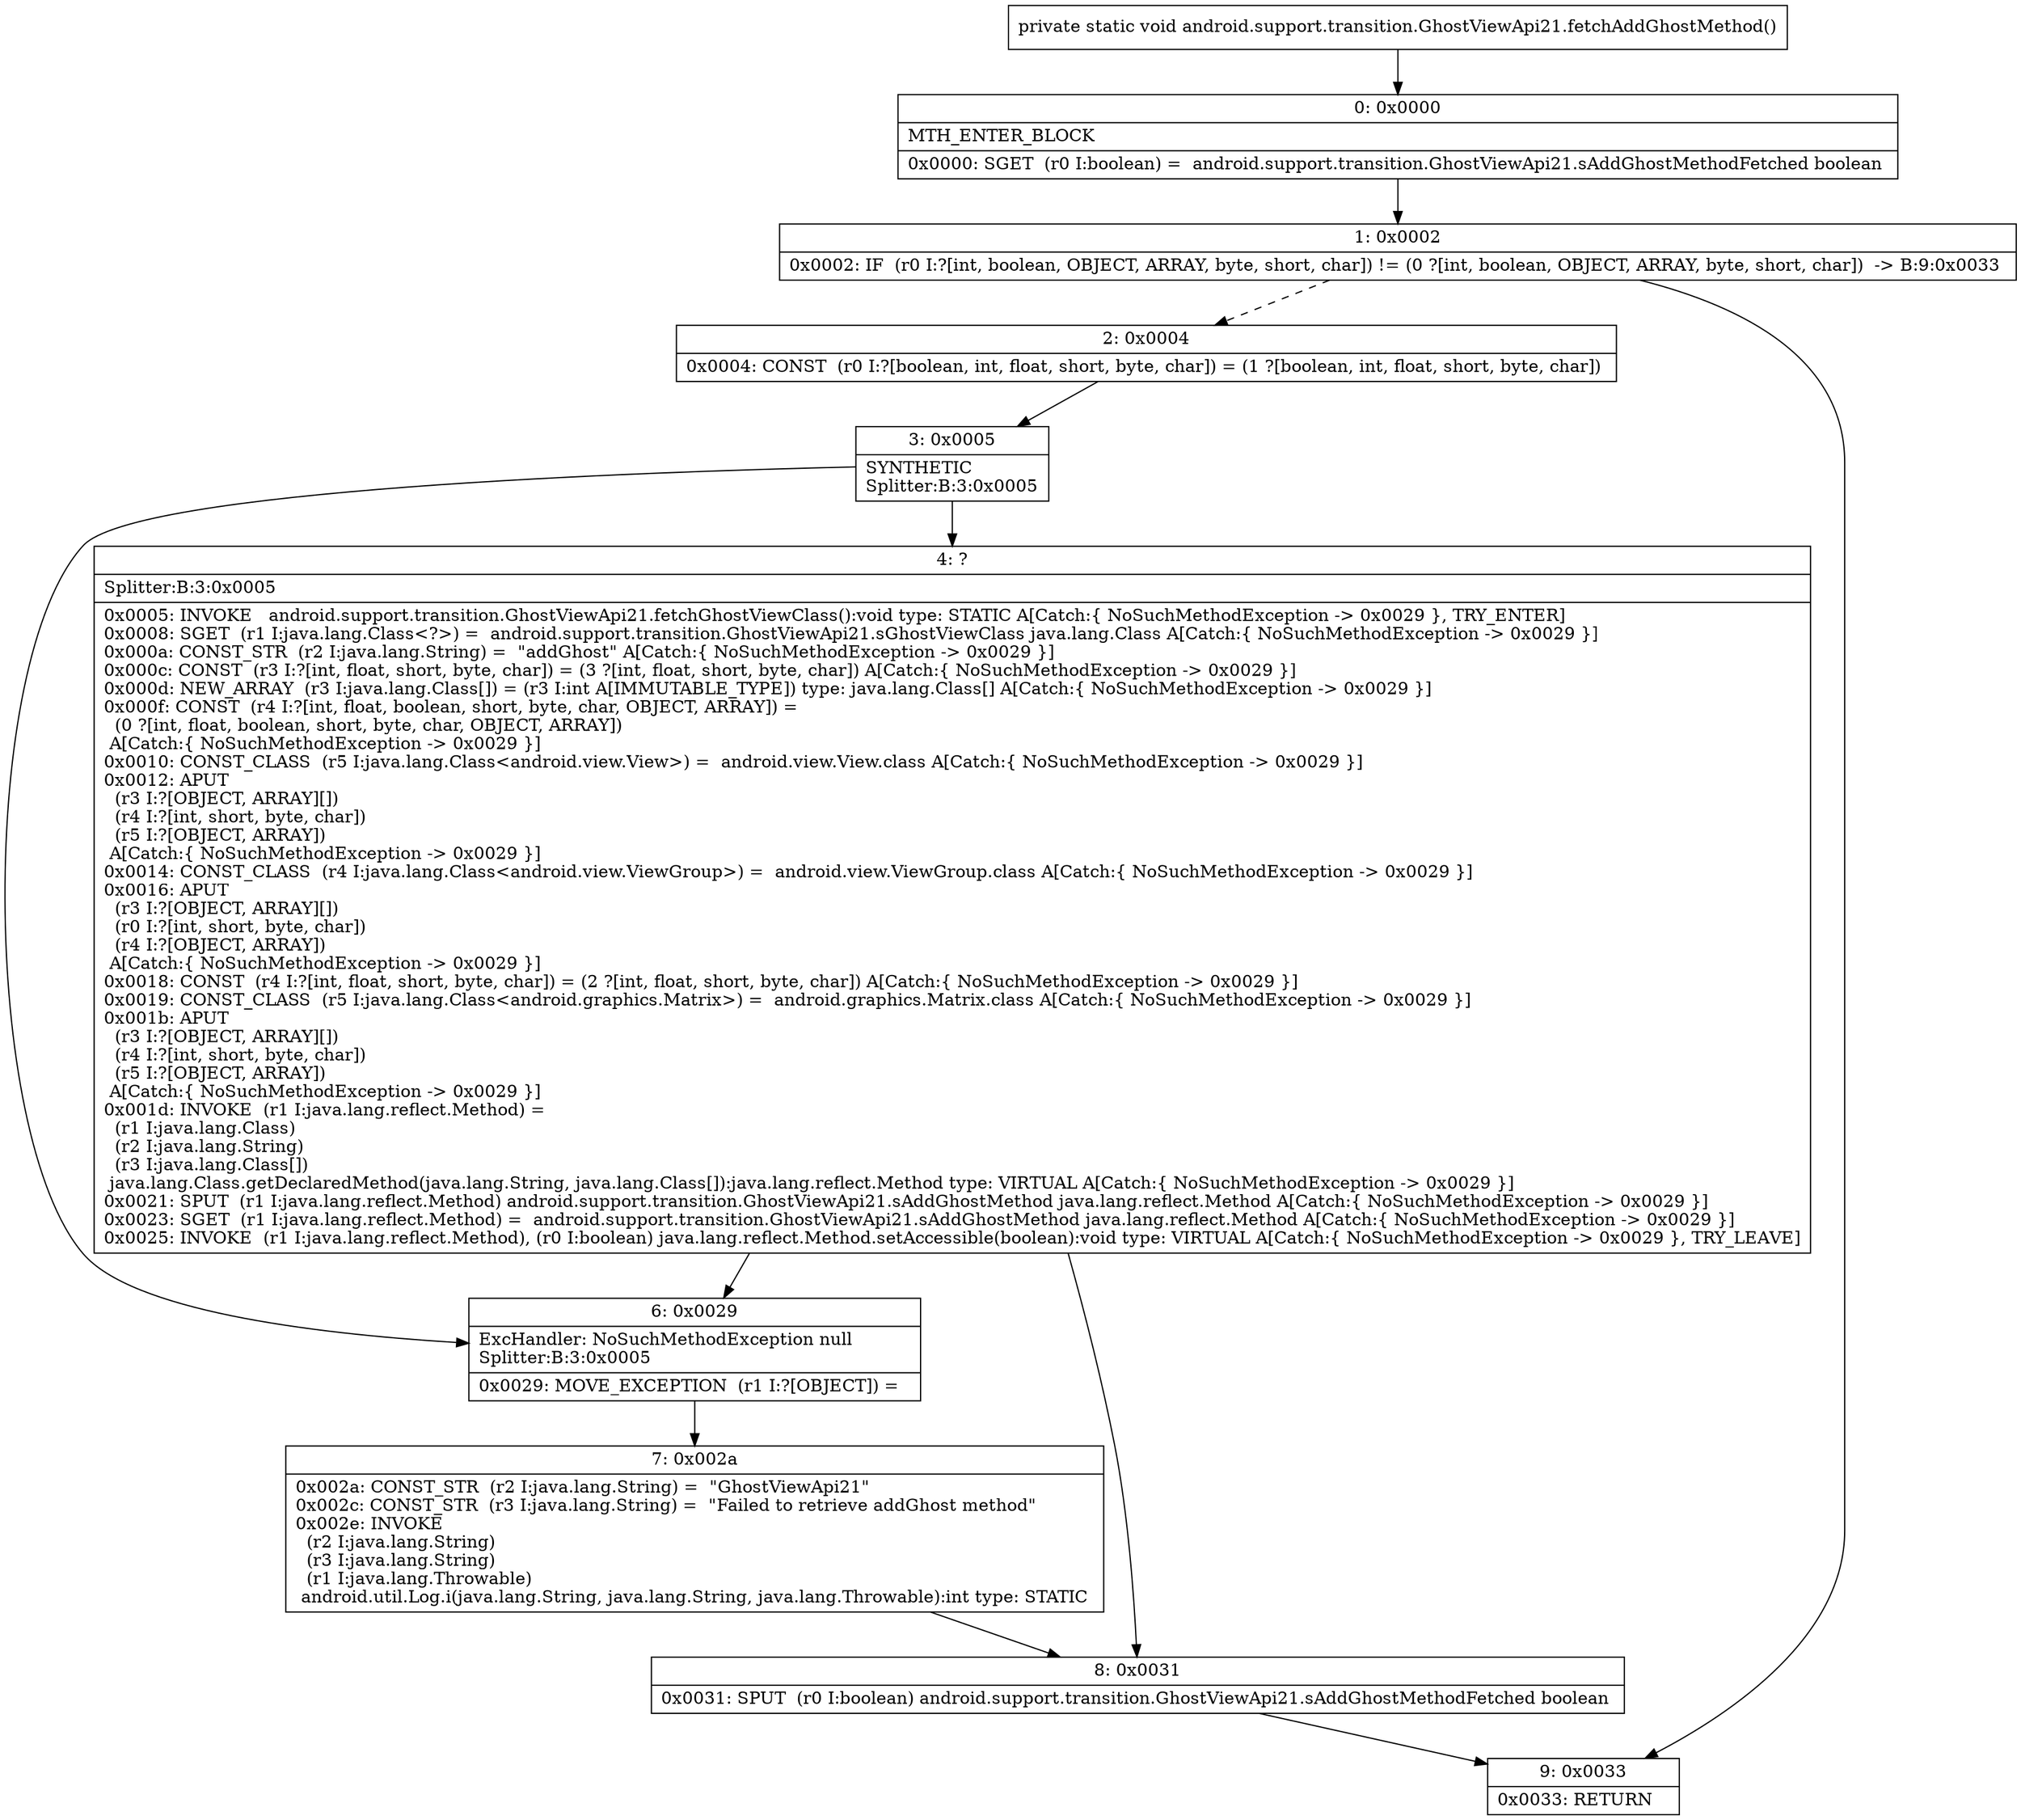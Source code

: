 digraph "CFG forandroid.support.transition.GhostViewApi21.fetchAddGhostMethod()V" {
Node_0 [shape=record,label="{0\:\ 0x0000|MTH_ENTER_BLOCK\l|0x0000: SGET  (r0 I:boolean) =  android.support.transition.GhostViewApi21.sAddGhostMethodFetched boolean \l}"];
Node_1 [shape=record,label="{1\:\ 0x0002|0x0002: IF  (r0 I:?[int, boolean, OBJECT, ARRAY, byte, short, char]) != (0 ?[int, boolean, OBJECT, ARRAY, byte, short, char])  \-\> B:9:0x0033 \l}"];
Node_2 [shape=record,label="{2\:\ 0x0004|0x0004: CONST  (r0 I:?[boolean, int, float, short, byte, char]) = (1 ?[boolean, int, float, short, byte, char]) \l}"];
Node_3 [shape=record,label="{3\:\ 0x0005|SYNTHETIC\lSplitter:B:3:0x0005\l}"];
Node_4 [shape=record,label="{4\:\ ?|Splitter:B:3:0x0005\l|0x0005: INVOKE   android.support.transition.GhostViewApi21.fetchGhostViewClass():void type: STATIC A[Catch:\{ NoSuchMethodException \-\> 0x0029 \}, TRY_ENTER]\l0x0008: SGET  (r1 I:java.lang.Class\<?\>) =  android.support.transition.GhostViewApi21.sGhostViewClass java.lang.Class A[Catch:\{ NoSuchMethodException \-\> 0x0029 \}]\l0x000a: CONST_STR  (r2 I:java.lang.String) =  \"addGhost\" A[Catch:\{ NoSuchMethodException \-\> 0x0029 \}]\l0x000c: CONST  (r3 I:?[int, float, short, byte, char]) = (3 ?[int, float, short, byte, char]) A[Catch:\{ NoSuchMethodException \-\> 0x0029 \}]\l0x000d: NEW_ARRAY  (r3 I:java.lang.Class[]) = (r3 I:int A[IMMUTABLE_TYPE]) type: java.lang.Class[] A[Catch:\{ NoSuchMethodException \-\> 0x0029 \}]\l0x000f: CONST  (r4 I:?[int, float, boolean, short, byte, char, OBJECT, ARRAY]) = \l  (0 ?[int, float, boolean, short, byte, char, OBJECT, ARRAY])\l A[Catch:\{ NoSuchMethodException \-\> 0x0029 \}]\l0x0010: CONST_CLASS  (r5 I:java.lang.Class\<android.view.View\>) =  android.view.View.class A[Catch:\{ NoSuchMethodException \-\> 0x0029 \}]\l0x0012: APUT  \l  (r3 I:?[OBJECT, ARRAY][])\l  (r4 I:?[int, short, byte, char])\l  (r5 I:?[OBJECT, ARRAY])\l A[Catch:\{ NoSuchMethodException \-\> 0x0029 \}]\l0x0014: CONST_CLASS  (r4 I:java.lang.Class\<android.view.ViewGroup\>) =  android.view.ViewGroup.class A[Catch:\{ NoSuchMethodException \-\> 0x0029 \}]\l0x0016: APUT  \l  (r3 I:?[OBJECT, ARRAY][])\l  (r0 I:?[int, short, byte, char])\l  (r4 I:?[OBJECT, ARRAY])\l A[Catch:\{ NoSuchMethodException \-\> 0x0029 \}]\l0x0018: CONST  (r4 I:?[int, float, short, byte, char]) = (2 ?[int, float, short, byte, char]) A[Catch:\{ NoSuchMethodException \-\> 0x0029 \}]\l0x0019: CONST_CLASS  (r5 I:java.lang.Class\<android.graphics.Matrix\>) =  android.graphics.Matrix.class A[Catch:\{ NoSuchMethodException \-\> 0x0029 \}]\l0x001b: APUT  \l  (r3 I:?[OBJECT, ARRAY][])\l  (r4 I:?[int, short, byte, char])\l  (r5 I:?[OBJECT, ARRAY])\l A[Catch:\{ NoSuchMethodException \-\> 0x0029 \}]\l0x001d: INVOKE  (r1 I:java.lang.reflect.Method) = \l  (r1 I:java.lang.Class)\l  (r2 I:java.lang.String)\l  (r3 I:java.lang.Class[])\l java.lang.Class.getDeclaredMethod(java.lang.String, java.lang.Class[]):java.lang.reflect.Method type: VIRTUAL A[Catch:\{ NoSuchMethodException \-\> 0x0029 \}]\l0x0021: SPUT  (r1 I:java.lang.reflect.Method) android.support.transition.GhostViewApi21.sAddGhostMethod java.lang.reflect.Method A[Catch:\{ NoSuchMethodException \-\> 0x0029 \}]\l0x0023: SGET  (r1 I:java.lang.reflect.Method) =  android.support.transition.GhostViewApi21.sAddGhostMethod java.lang.reflect.Method A[Catch:\{ NoSuchMethodException \-\> 0x0029 \}]\l0x0025: INVOKE  (r1 I:java.lang.reflect.Method), (r0 I:boolean) java.lang.reflect.Method.setAccessible(boolean):void type: VIRTUAL A[Catch:\{ NoSuchMethodException \-\> 0x0029 \}, TRY_LEAVE]\l}"];
Node_6 [shape=record,label="{6\:\ 0x0029|ExcHandler: NoSuchMethodException null\lSplitter:B:3:0x0005\l|0x0029: MOVE_EXCEPTION  (r1 I:?[OBJECT]) =  \l}"];
Node_7 [shape=record,label="{7\:\ 0x002a|0x002a: CONST_STR  (r2 I:java.lang.String) =  \"GhostViewApi21\" \l0x002c: CONST_STR  (r3 I:java.lang.String) =  \"Failed to retrieve addGhost method\" \l0x002e: INVOKE  \l  (r2 I:java.lang.String)\l  (r3 I:java.lang.String)\l  (r1 I:java.lang.Throwable)\l android.util.Log.i(java.lang.String, java.lang.String, java.lang.Throwable):int type: STATIC \l}"];
Node_8 [shape=record,label="{8\:\ 0x0031|0x0031: SPUT  (r0 I:boolean) android.support.transition.GhostViewApi21.sAddGhostMethodFetched boolean \l}"];
Node_9 [shape=record,label="{9\:\ 0x0033|0x0033: RETURN   \l}"];
MethodNode[shape=record,label="{private static void android.support.transition.GhostViewApi21.fetchAddGhostMethod() }"];
MethodNode -> Node_0;
Node_0 -> Node_1;
Node_1 -> Node_2[style=dashed];
Node_1 -> Node_9;
Node_2 -> Node_3;
Node_3 -> Node_4;
Node_3 -> Node_6;
Node_4 -> Node_6;
Node_4 -> Node_8;
Node_6 -> Node_7;
Node_7 -> Node_8;
Node_8 -> Node_9;
}

